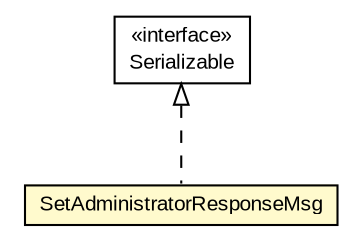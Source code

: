 #!/usr/local/bin/dot
#
# Class diagram 
# Generated by UMLGraph version R5_6-24-gf6e263 (http://www.umlgraph.org/)
#

digraph G {
	edge [fontname="arial",fontsize=10,labelfontname="arial",labelfontsize=10];
	node [fontname="arial",fontsize=10,shape=plaintext];
	nodesep=0.25;
	ranksep=0.5;
	// org.miloss.fgsms.services.interfaces.policyconfiguration.SetAdministratorResponseMsg
	c1073737 [label=<<table title="org.miloss.fgsms.services.interfaces.policyconfiguration.SetAdministratorResponseMsg" border="0" cellborder="1" cellspacing="0" cellpadding="2" port="p" bgcolor="lemonChiffon" href="./SetAdministratorResponseMsg.html">
		<tr><td><table border="0" cellspacing="0" cellpadding="1">
<tr><td align="center" balign="center"> SetAdministratorResponseMsg </td></tr>
		</table></td></tr>
		</table>>, URL="./SetAdministratorResponseMsg.html", fontname="arial", fontcolor="black", fontsize=10.0];
	//org.miloss.fgsms.services.interfaces.policyconfiguration.SetAdministratorResponseMsg implements java.io.Serializable
	c1074429:p -> c1073737:p [dir=back,arrowtail=empty,style=dashed];
	// java.io.Serializable
	c1074429 [label=<<table title="java.io.Serializable" border="0" cellborder="1" cellspacing="0" cellpadding="2" port="p" href="http://java.sun.com/j2se/1.4.2/docs/api/java/io/Serializable.html">
		<tr><td><table border="0" cellspacing="0" cellpadding="1">
<tr><td align="center" balign="center"> &#171;interface&#187; </td></tr>
<tr><td align="center" balign="center"> Serializable </td></tr>
		</table></td></tr>
		</table>>, URL="http://java.sun.com/j2se/1.4.2/docs/api/java/io/Serializable.html", fontname="arial", fontcolor="black", fontsize=10.0];
}

